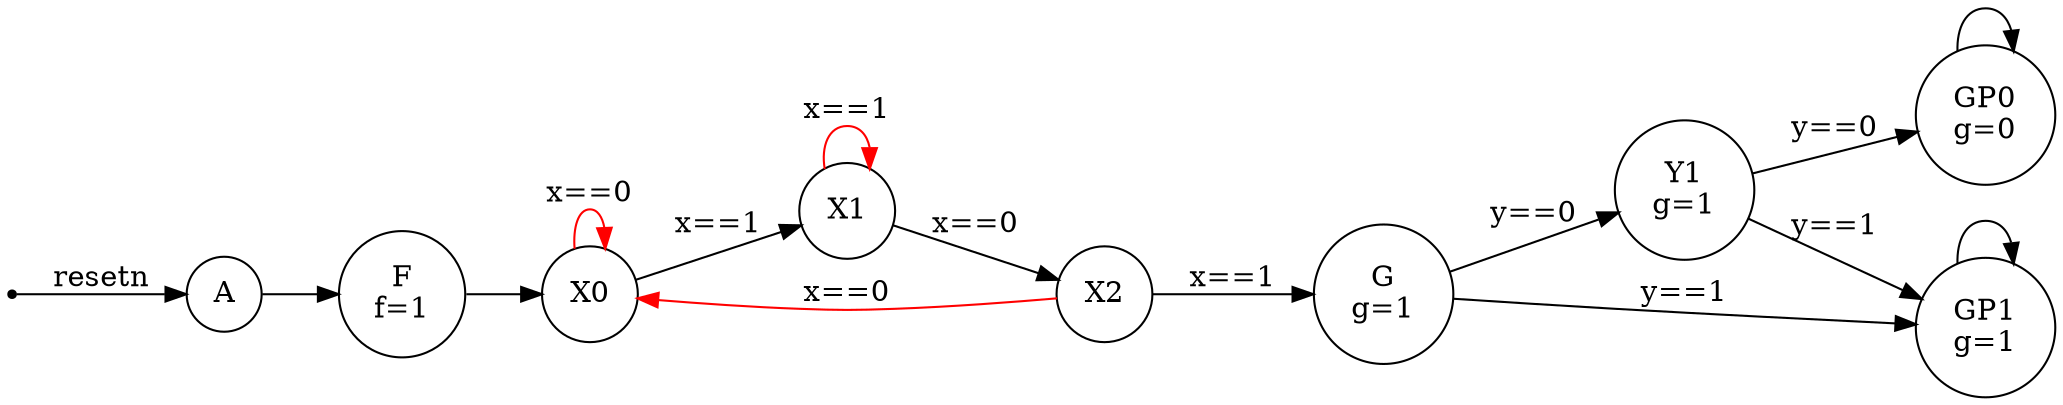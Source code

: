 digraph finite_state_machine {
    node [shape = point ]; RESET
    node [shape = circle];
    F [label = "F\nf=1"];
    G [label = "G\ng=1"];
    Y1 [label = "Y1\ng=1"];
    GP0 [label = "GP0\ng=0"];
    GP1 [label = "GP1\ng=1"];
    rankdir=LR;

    RESET -> A [label = "resetn"];
    A -> F;
    F -> X0;
    X0 -> X1 [label = "x==1"];
    X1 -> X2 [label = "x==0"];
    X2 -> G [label = "x==1"];
    G -> Y1 [label = "y==0"];
    G -> GP1 [label = "y==1"];
    Y1 -> GP0 [label = "y==0"];
    Y1 -> GP1 [label = "y==1"];
    GP0 -> GP0;
    GP1 -> GP1;

    X0 -> X0 [label = "x==0", color = red];
    X1 -> X1 [label = "x==1", color = red];
    X2 -> X0 [label = "x==0", color = red];
}